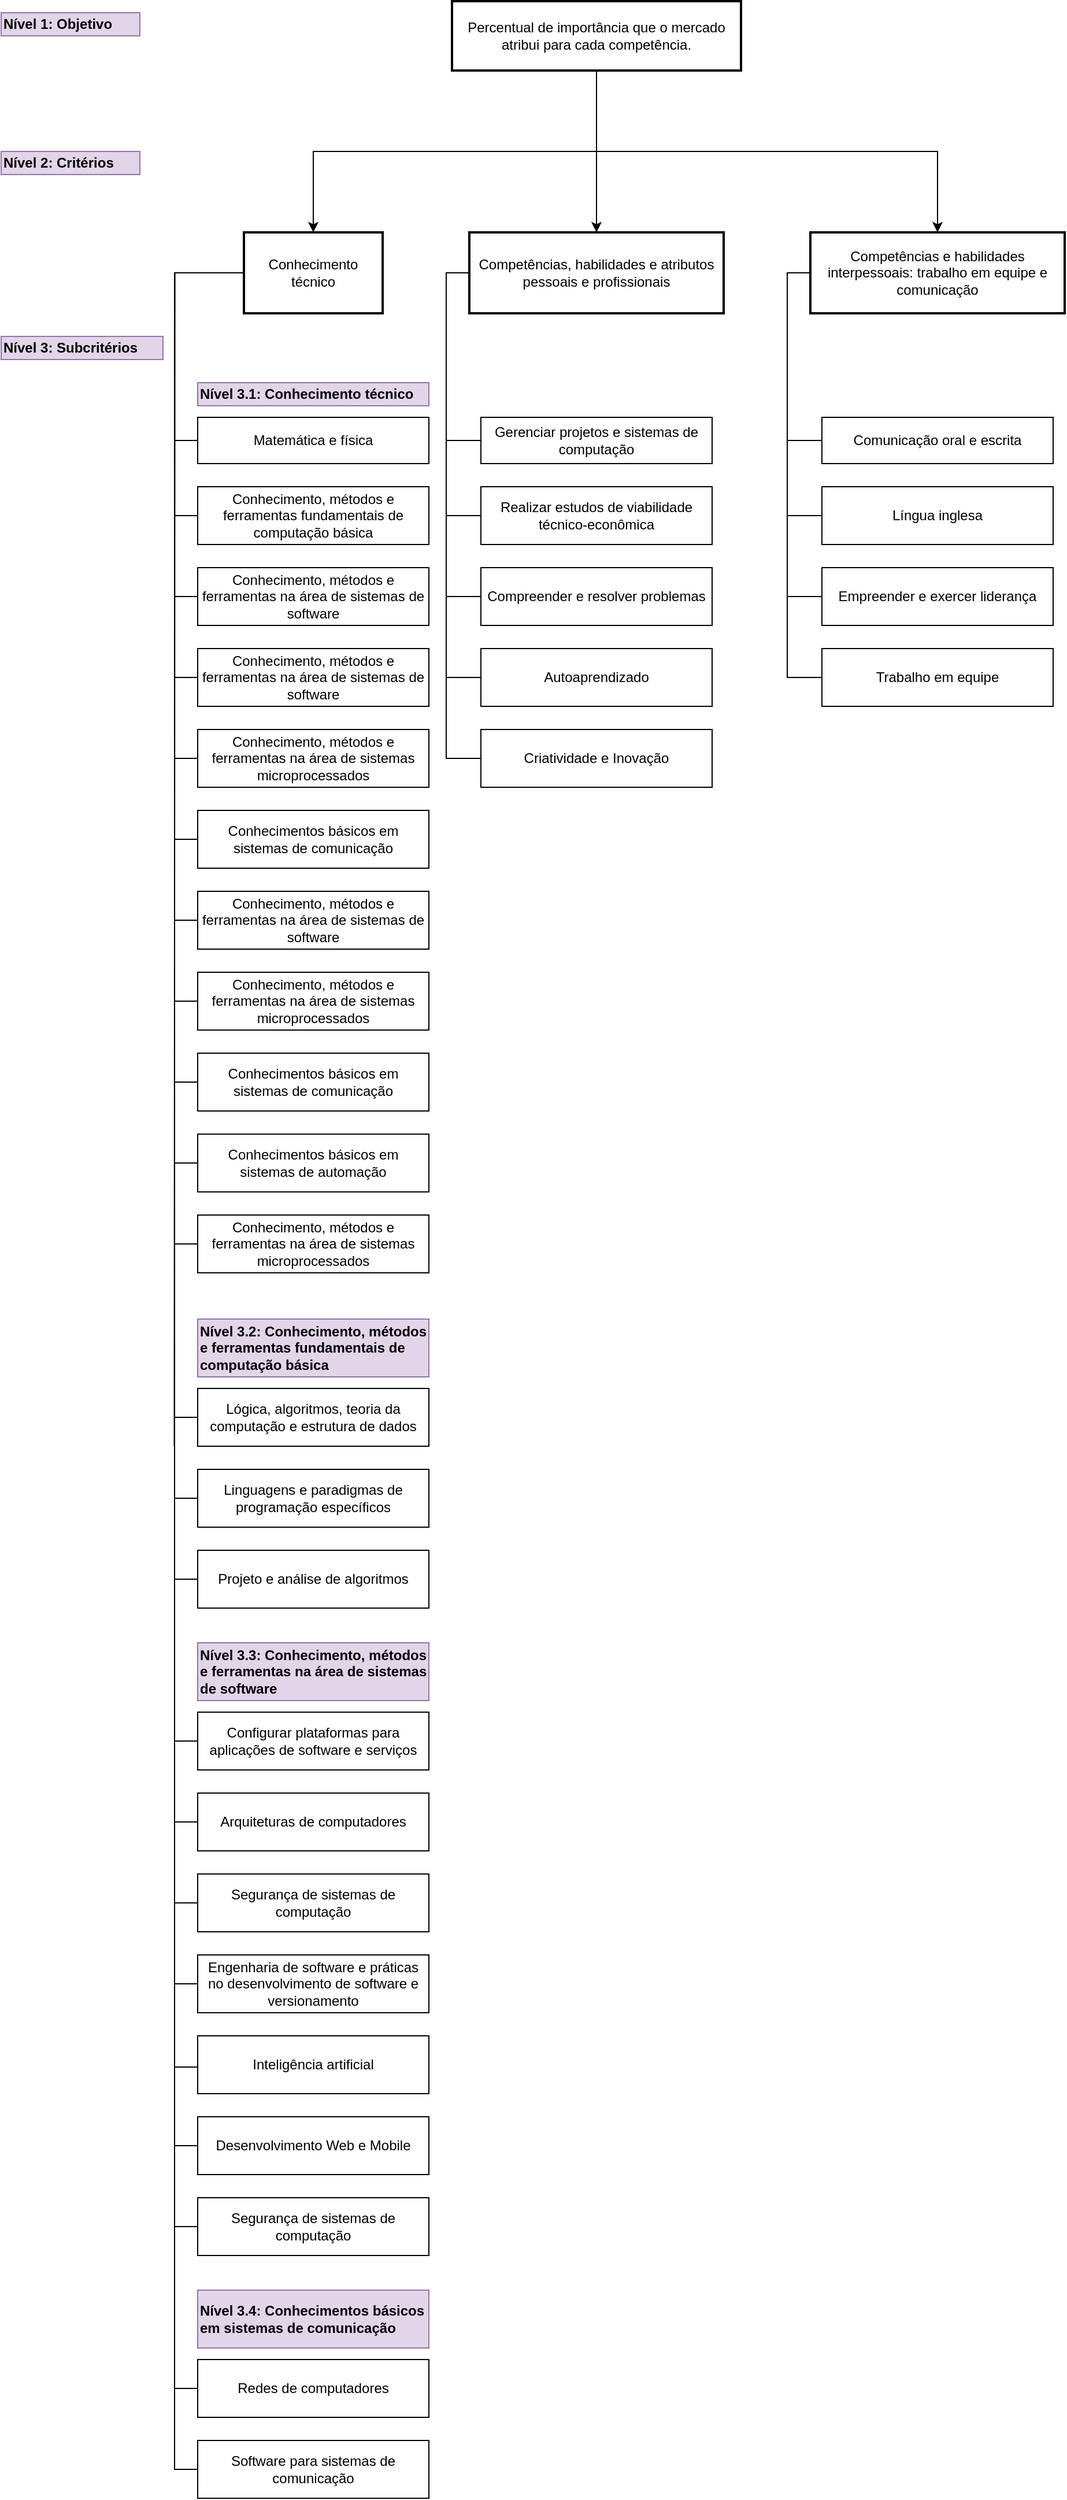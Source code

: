 <mxfile version="14.6.10" type="device"><diagram id="WIK_pi5l2lbsksL-he-0" name="Page-1"><mxGraphModel dx="1718" dy="449" grid="1" gridSize="10" guides="1" tooltips="1" connect="1" arrows="1" fold="1" page="1" pageScale="1" pageWidth="850" pageHeight="1100" math="0" shadow="0"><root><mxCell id="0"/><mxCell id="1" parent="0"/><mxCell id="b6msGVyFefvdWLjESF5I-11" style="edgeStyle=orthogonalEdgeStyle;rounded=0;orthogonalLoop=1;jettySize=auto;html=1;exitX=0.5;exitY=1;exitDx=0;exitDy=0;entryX=0.5;entryY=0;entryDx=0;entryDy=0;" parent="1" source="b6msGVyFefvdWLjESF5I-1" target="b6msGVyFefvdWLjESF5I-7" edge="1"><mxGeometry relative="1" as="geometry"/></mxCell><mxCell id="b6msGVyFefvdWLjESF5I-13" style="edgeStyle=orthogonalEdgeStyle;curved=1;orthogonalLoop=1;jettySize=auto;html=1;exitX=0.5;exitY=1;exitDx=0;exitDy=0;entryX=0.5;entryY=0;entryDx=0;entryDy=0;strokeColor=#000000;" parent="1" source="b6msGVyFefvdWLjESF5I-1" target="b6msGVyFefvdWLjESF5I-8" edge="1"><mxGeometry relative="1" as="geometry"/></mxCell><mxCell id="b6msGVyFefvdWLjESF5I-14" style="edgeStyle=orthogonalEdgeStyle;orthogonalLoop=1;jettySize=auto;html=1;exitX=0.5;exitY=1;exitDx=0;exitDy=0;strokeColor=#000000;rounded=0;" parent="1" source="b6msGVyFefvdWLjESF5I-1" target="b6msGVyFefvdWLjESF5I-9" edge="1"><mxGeometry relative="1" as="geometry"/></mxCell><mxCell id="b6msGVyFefvdWLjESF5I-1" value="Percentual de importância que o mercado atribui para cada competência." style="rounded=0;whiteSpace=wrap;html=1;glass=0;sketch=0;strokeWidth=2;" parent="1" vertex="1"><mxGeometry x="-430" y="30" width="250" height="60" as="geometry"/></mxCell><mxCell id="b6msGVyFefvdWLjESF5I-3" value="Nível 1: Objetivo" style="text;html=1;strokeColor=#9673a6;fillColor=#e1d5e7;align=left;verticalAlign=middle;whiteSpace=wrap;rounded=0;fontStyle=1" parent="1" vertex="1"><mxGeometry x="-820" y="40" width="120" height="20" as="geometry"/></mxCell><mxCell id="b6msGVyFefvdWLjESF5I-6" value="Nível 2: Critérios" style="text;html=1;strokeColor=#9673a6;fillColor=#e1d5e7;align=left;verticalAlign=middle;whiteSpace=wrap;rounded=0;fontStyle=1" parent="1" vertex="1"><mxGeometry x="-820" y="160" width="120" height="20" as="geometry"/></mxCell><mxCell id="b6msGVyFefvdWLjESF5I-21" style="edgeStyle=orthogonalEdgeStyle;rounded=0;orthogonalLoop=1;jettySize=auto;html=1;exitX=0;exitY=0.5;exitDx=0;exitDy=0;entryX=0;entryY=0.5;entryDx=0;entryDy=0;strokeColor=#000000;endArrow=none;endFill=0;" parent="1" source="b6msGVyFefvdWLjESF5I-7" target="b6msGVyFefvdWLjESF5I-17" edge="1"><mxGeometry relative="1" as="geometry"><Array as="points"><mxPoint x="-670" y="265"/><mxPoint x="-670" y="475"/></Array></mxGeometry></mxCell><mxCell id="b6msGVyFefvdWLjESF5I-22" style="edgeStyle=orthogonalEdgeStyle;rounded=0;orthogonalLoop=1;jettySize=auto;html=1;exitX=0;exitY=0.5;exitDx=0;exitDy=0;entryX=0;entryY=0.5;entryDx=0;entryDy=0;endArrow=none;endFill=0;strokeColor=#000000;" parent="1" source="b6msGVyFefvdWLjESF5I-7" target="b6msGVyFefvdWLjESF5I-18" edge="1"><mxGeometry relative="1" as="geometry"><Array as="points"><mxPoint x="-670" y="265"/><mxPoint x="-670" y="545"/></Array></mxGeometry></mxCell><mxCell id="b6msGVyFefvdWLjESF5I-24" style="edgeStyle=orthogonalEdgeStyle;rounded=0;orthogonalLoop=1;jettySize=auto;html=1;exitX=0;exitY=0.5;exitDx=0;exitDy=0;entryX=0;entryY=0.5;entryDx=0;entryDy=0;endArrow=none;endFill=0;strokeColor=#000000;" parent="1" source="b6msGVyFefvdWLjESF5I-7" target="b6msGVyFefvdWLjESF5I-19" edge="1"><mxGeometry relative="1" as="geometry"><Array as="points"><mxPoint x="-670" y="265"/><mxPoint x="-670" y="615"/></Array></mxGeometry></mxCell><mxCell id="b6msGVyFefvdWLjESF5I-25" style="edgeStyle=orthogonalEdgeStyle;rounded=0;orthogonalLoop=1;jettySize=auto;html=1;exitX=0;exitY=0.5;exitDx=0;exitDy=0;entryX=0;entryY=0.5;entryDx=0;entryDy=0;endArrow=none;endFill=0;strokeColor=#000000;" parent="1" source="b6msGVyFefvdWLjESF5I-7" target="b6msGVyFefvdWLjESF5I-16" edge="1"><mxGeometry relative="1" as="geometry"><Array as="points"><mxPoint x="-670" y="265"/><mxPoint x="-670" y="410"/></Array></mxGeometry></mxCell><mxCell id="b6msGVyFefvdWLjESF5I-36" style="edgeStyle=orthogonalEdgeStyle;rounded=0;orthogonalLoop=1;jettySize=auto;html=1;exitX=0;exitY=0.5;exitDx=0;exitDy=0;entryX=0;entryY=0.5;entryDx=0;entryDy=0;endArrow=none;endFill=0;strokeColor=#000000;" parent="1" source="b6msGVyFefvdWLjESF5I-7" target="b6msGVyFefvdWLjESF5I-26" edge="1"><mxGeometry relative="1" as="geometry"><Array as="points"><mxPoint x="-670" y="265"/><mxPoint x="-670" y="685"/></Array></mxGeometry></mxCell><mxCell id="sWxNkreRCJfTCMJYLFrP-16" style="edgeStyle=orthogonalEdgeStyle;rounded=0;orthogonalLoop=1;jettySize=auto;html=1;exitX=0;exitY=0.5;exitDx=0;exitDy=0;endArrow=none;endFill=0;" parent="1" source="b6msGVyFefvdWLjESF5I-7" edge="1"><mxGeometry relative="1" as="geometry"><mxPoint x="-670.233" y="1280" as="targetPoint"/></mxGeometry></mxCell><mxCell id="sWxNkreRCJfTCMJYLFrP-17" style="edgeStyle=orthogonalEdgeStyle;rounded=0;orthogonalLoop=1;jettySize=auto;html=1;exitX=0;exitY=0.5;exitDx=0;exitDy=0;entryX=0;entryY=0.5;entryDx=0;entryDy=0;endArrow=none;endFill=0;" parent="1" source="b6msGVyFefvdWLjESF5I-7" target="sWxNkreRCJfTCMJYLFrP-4" edge="1"><mxGeometry relative="1" as="geometry"><Array as="points"><mxPoint x="-670" y="265"/><mxPoint x="-670" y="1535"/></Array></mxGeometry></mxCell><mxCell id="sWxNkreRCJfTCMJYLFrP-19" style="edgeStyle=orthogonalEdgeStyle;rounded=0;orthogonalLoop=1;jettySize=auto;html=1;exitX=0;exitY=0.5;exitDx=0;exitDy=0;entryX=0;entryY=0.5;entryDx=0;entryDy=0;endArrow=none;endFill=0;" parent="1" source="b6msGVyFefvdWLjESF5I-7" target="sWxNkreRCJfTCMJYLFrP-7" edge="1"><mxGeometry relative="1" as="geometry"><Array as="points"><mxPoint x="-670" y="265"/><mxPoint x="-670" y="1675"/></Array></mxGeometry></mxCell><mxCell id="sWxNkreRCJfTCMJYLFrP-21" style="edgeStyle=orthogonalEdgeStyle;rounded=0;orthogonalLoop=1;jettySize=auto;html=1;exitX=0;exitY=0.5;exitDx=0;exitDy=0;entryX=0.005;entryY=0.539;entryDx=0;entryDy=0;entryPerimeter=0;endArrow=none;endFill=0;" parent="1" source="b6msGVyFefvdWLjESF5I-7" target="sWxNkreRCJfTCMJYLFrP-9" edge="1"><mxGeometry relative="1" as="geometry"><Array as="points"><mxPoint x="-670" y="265"/><mxPoint x="-670" y="1817"/></Array></mxGeometry></mxCell><mxCell id="sWxNkreRCJfTCMJYLFrP-23" style="edgeStyle=orthogonalEdgeStyle;rounded=0;orthogonalLoop=1;jettySize=auto;html=1;exitX=0;exitY=0.5;exitDx=0;exitDy=0;entryX=0;entryY=0.5;entryDx=0;entryDy=0;endArrow=none;endFill=0;" parent="1" source="b6msGVyFefvdWLjESF5I-7" target="sWxNkreRCJfTCMJYLFrP-11" edge="1"><mxGeometry relative="1" as="geometry"><Array as="points"><mxPoint x="-670" y="265"/><mxPoint x="-670" y="1955"/></Array></mxGeometry></mxCell><mxCell id="b6msGVyFefvdWLjESF5I-7" value="Conhecimento técnico" style="rounded=0;whiteSpace=wrap;html=1;glass=0;sketch=0;strokeWidth=2;" parent="1" vertex="1"><mxGeometry x="-610" y="230" width="120" height="70" as="geometry"/></mxCell><mxCell id="sWxNkreRCJfTCMJYLFrP-32" style="edgeStyle=orthogonalEdgeStyle;rounded=0;orthogonalLoop=1;jettySize=auto;html=1;exitX=0;exitY=0.5;exitDx=0;exitDy=0;entryX=0;entryY=0.5;entryDx=0;entryDy=0;endArrow=none;endFill=0;" parent="1" source="b6msGVyFefvdWLjESF5I-8" target="sWxNkreRCJfTCMJYLFrP-28" edge="1"><mxGeometry relative="1" as="geometry"/></mxCell><mxCell id="sWxNkreRCJfTCMJYLFrP-33" style="edgeStyle=orthogonalEdgeStyle;rounded=0;orthogonalLoop=1;jettySize=auto;html=1;exitX=0;exitY=0.5;exitDx=0;exitDy=0;entryX=0;entryY=0.5;entryDx=0;entryDy=0;endArrow=none;endFill=0;" parent="1" source="b6msGVyFefvdWLjESF5I-8" target="sWxNkreRCJfTCMJYLFrP-27" edge="1"><mxGeometry relative="1" as="geometry"/></mxCell><mxCell id="sWxNkreRCJfTCMJYLFrP-34" style="edgeStyle=orthogonalEdgeStyle;rounded=0;orthogonalLoop=1;jettySize=auto;html=1;exitX=0;exitY=0.5;exitDx=0;exitDy=0;entryX=0;entryY=0.5;entryDx=0;entryDy=0;endArrow=none;endFill=0;" parent="1" source="b6msGVyFefvdWLjESF5I-8" target="sWxNkreRCJfTCMJYLFrP-29" edge="1"><mxGeometry relative="1" as="geometry"/></mxCell><mxCell id="sWxNkreRCJfTCMJYLFrP-36" style="edgeStyle=orthogonalEdgeStyle;rounded=0;orthogonalLoop=1;jettySize=auto;html=1;exitX=0;exitY=0.5;exitDx=0;exitDy=0;entryX=0;entryY=0.5;entryDx=0;entryDy=0;endArrow=none;endFill=0;" parent="1" source="b6msGVyFefvdWLjESF5I-8" target="sWxNkreRCJfTCMJYLFrP-31" edge="1"><mxGeometry relative="1" as="geometry"/></mxCell><mxCell id="b6msGVyFefvdWLjESF5I-8" value="Competências, habilidades e atributos pessoais e profissionais" style="rounded=0;whiteSpace=wrap;html=1;glass=0;sketch=0;strokeWidth=2;" parent="1" vertex="1"><mxGeometry x="-415" y="230" width="220" height="70" as="geometry"/></mxCell><mxCell id="sWxNkreRCJfTCMJYLFrP-44" style="edgeStyle=orthogonalEdgeStyle;rounded=0;orthogonalLoop=1;jettySize=auto;html=1;exitX=0;exitY=0.5;exitDx=0;exitDy=0;entryX=0;entryY=0.5;entryDx=0;entryDy=0;endArrow=none;endFill=0;" parent="1" source="b6msGVyFefvdWLjESF5I-9" target="sWxNkreRCJfTCMJYLFrP-39" edge="1"><mxGeometry relative="1" as="geometry"/></mxCell><mxCell id="b6msGVyFefvdWLjESF5I-9" value="Competências e habilidades interpessoais: trabalho em equipe e comunicação" style="rounded=0;whiteSpace=wrap;html=1;glass=0;sketch=0;strokeWidth=2;" parent="1" vertex="1"><mxGeometry x="-120" y="230" width="220" height="70" as="geometry"/></mxCell><mxCell id="b6msGVyFefvdWLjESF5I-15" value="Nível 3: Subcritérios" style="text;html=1;strokeColor=#9673a6;fillColor=#e1d5e7;align=left;verticalAlign=middle;whiteSpace=wrap;rounded=0;fontStyle=1" parent="1" vertex="1"><mxGeometry x="-820" y="320" width="140" height="20" as="geometry"/></mxCell><mxCell id="b6msGVyFefvdWLjESF5I-16" value="Matemática e física" style="rounded=0;whiteSpace=wrap;html=1;glass=0;sketch=0;strokeWidth=1;" parent="1" vertex="1"><mxGeometry x="-650" y="390" width="200" height="40" as="geometry"/></mxCell><mxCell id="b6msGVyFefvdWLjESF5I-17" value="Conhecimento, métodos e ferramentas fundamentais de computação básica" style="rounded=0;whiteSpace=wrap;html=1;glass=0;sketch=0;strokeWidth=1;" parent="1" vertex="1"><mxGeometry x="-650" y="450" width="200" height="50" as="geometry"/></mxCell><mxCell id="b6msGVyFefvdWLjESF5I-18" value="Conhecimento, métodos e ferramentas na área de sistemas de software" style="rounded=0;whiteSpace=wrap;html=1;glass=0;sketch=0;strokeWidth=1;" parent="1" vertex="1"><mxGeometry x="-650" y="520" width="200" height="50" as="geometry"/></mxCell><mxCell id="b6msGVyFefvdWLjESF5I-19" value="Conhecimento, métodos e ferramentas na área de sistemas de software" style="rounded=0;whiteSpace=wrap;html=1;glass=0;sketch=0;strokeWidth=1;" parent="1" vertex="1"><mxGeometry x="-650" y="590" width="200" height="50" as="geometry"/></mxCell><mxCell id="b6msGVyFefvdWLjESF5I-26" value="Conhecimento, métodos e ferramentas na área de sistemas microprocessados" style="rounded=0;whiteSpace=wrap;html=1;glass=0;sketch=0;strokeWidth=1;" parent="1" vertex="1"><mxGeometry x="-650" y="660" width="200" height="50" as="geometry"/></mxCell><mxCell id="b6msGVyFefvdWLjESF5I-37" style="edgeStyle=orthogonalEdgeStyle;rounded=0;orthogonalLoop=1;jettySize=auto;html=1;exitX=0;exitY=0.5;exitDx=0;exitDy=0;endArrow=none;endFill=0;strokeColor=#000000;entryX=0;entryY=0.5;entryDx=0;entryDy=0;" parent="1" source="b6msGVyFefvdWLjESF5I-27" target="b6msGVyFefvdWLjESF5I-7" edge="1"><mxGeometry relative="1" as="geometry"><mxPoint x="-640" y="260" as="targetPoint"/><Array as="points"><mxPoint x="-670" y="755"/><mxPoint x="-670" y="265"/></Array></mxGeometry></mxCell><mxCell id="b6msGVyFefvdWLjESF5I-27" value="Conhecimentos básicos em sistemas de comunicação" style="rounded=0;whiteSpace=wrap;html=1;glass=0;sketch=0;strokeWidth=1;" parent="1" vertex="1"><mxGeometry x="-650" y="730" width="200" height="50" as="geometry"/></mxCell><mxCell id="b6msGVyFefvdWLjESF5I-38" style="edgeStyle=orthogonalEdgeStyle;rounded=0;orthogonalLoop=1;jettySize=auto;html=1;exitX=0;exitY=0.5;exitDx=0;exitDy=0;endArrow=none;endFill=0;strokeColor=#000000;entryX=0;entryY=0.5;entryDx=0;entryDy=0;" parent="1" source="b6msGVyFefvdWLjESF5I-28" target="b6msGVyFefvdWLjESF5I-7" edge="1"><mxGeometry relative="1" as="geometry"><mxPoint x="-670" y="240" as="targetPoint"/><Array as="points"><mxPoint x="-670" y="825"/><mxPoint x="-670" y="265"/></Array></mxGeometry></mxCell><mxCell id="b6msGVyFefvdWLjESF5I-28" value="Conhecimento, métodos e ferramentas na área de sistemas de software" style="rounded=0;whiteSpace=wrap;html=1;glass=0;sketch=0;strokeWidth=1;" parent="1" vertex="1"><mxGeometry x="-650" y="800" width="200" height="50" as="geometry"/></mxCell><mxCell id="b6msGVyFefvdWLjESF5I-39" style="edgeStyle=orthogonalEdgeStyle;rounded=0;orthogonalLoop=1;jettySize=auto;html=1;exitX=0;exitY=0.5;exitDx=0;exitDy=0;endArrow=none;endFill=0;strokeColor=#000000;entryX=0;entryY=0.5;entryDx=0;entryDy=0;" parent="1" source="b6msGVyFefvdWLjESF5I-30" target="b6msGVyFefvdWLjESF5I-7" edge="1"><mxGeometry relative="1" as="geometry"><mxPoint x="-670" y="240" as="targetPoint"/></mxGeometry></mxCell><mxCell id="b6msGVyFefvdWLjESF5I-30" value="Conhecimento, métodos e ferramentas na área de sistemas microprocessados" style="rounded=0;whiteSpace=wrap;html=1;glass=0;sketch=0;strokeWidth=1;" parent="1" vertex="1"><mxGeometry x="-650" y="870" width="200" height="50" as="geometry"/></mxCell><mxCell id="b6msGVyFefvdWLjESF5I-40" style="edgeStyle=orthogonalEdgeStyle;rounded=0;orthogonalLoop=1;jettySize=auto;html=1;exitX=0;exitY=0.5;exitDx=0;exitDy=0;endArrow=none;endFill=0;strokeColor=#000000;entryX=0;entryY=0.5;entryDx=0;entryDy=0;" parent="1" source="b6msGVyFefvdWLjESF5I-31" target="b6msGVyFefvdWLjESF5I-7" edge="1"><mxGeometry relative="1" as="geometry"><mxPoint x="-670" y="240" as="targetPoint"/></mxGeometry></mxCell><mxCell id="b6msGVyFefvdWLjESF5I-31" value="&lt;div&gt;Conhecimentos básicos em sistemas de comunicação&lt;/div&gt;" style="rounded=0;whiteSpace=wrap;html=1;glass=0;sketch=0;strokeWidth=1;" parent="1" vertex="1"><mxGeometry x="-650" y="940" width="200" height="50" as="geometry"/></mxCell><mxCell id="b6msGVyFefvdWLjESF5I-41" style="edgeStyle=orthogonalEdgeStyle;rounded=0;orthogonalLoop=1;jettySize=auto;html=1;exitX=0;exitY=0.5;exitDx=0;exitDy=0;endArrow=none;endFill=0;strokeColor=#000000;entryX=0;entryY=0.5;entryDx=0;entryDy=0;" parent="1" source="b6msGVyFefvdWLjESF5I-32" target="b6msGVyFefvdWLjESF5I-7" edge="1"><mxGeometry relative="1" as="geometry"><mxPoint x="-670" y="240" as="targetPoint"/><Array as="points"><mxPoint x="-670" y="1035"/><mxPoint x="-670" y="265"/></Array></mxGeometry></mxCell><mxCell id="b6msGVyFefvdWLjESF5I-32" value="&lt;div&gt;&lt;div&gt;Conhecimentos básicos em sistemas de automação&lt;/div&gt;&lt;/div&gt;" style="rounded=0;whiteSpace=wrap;html=1;glass=0;sketch=0;strokeWidth=1;" parent="1" vertex="1"><mxGeometry x="-650" y="1010" width="200" height="50" as="geometry"/></mxCell><mxCell id="b6msGVyFefvdWLjESF5I-42" style="edgeStyle=orthogonalEdgeStyle;rounded=0;orthogonalLoop=1;jettySize=auto;html=1;exitX=0;exitY=0.5;exitDx=0;exitDy=0;endArrow=none;endFill=0;strokeColor=#000000;entryX=0;entryY=0.5;entryDx=0;entryDy=0;" parent="1" source="b6msGVyFefvdWLjESF5I-33" target="b6msGVyFefvdWLjESF5I-7" edge="1"><mxGeometry relative="1" as="geometry"><mxPoint x="-670" y="240" as="targetPoint"/><Array as="points"><mxPoint x="-670" y="1105"/><mxPoint x="-670" y="265"/></Array></mxGeometry></mxCell><mxCell id="b6msGVyFefvdWLjESF5I-33" value="&lt;div&gt;&lt;div&gt;Conhecimento, métodos e ferramentas na área de sistemas microprocessados&lt;/div&gt;&lt;/div&gt;" style="rounded=0;whiteSpace=wrap;html=1;glass=0;sketch=0;strokeWidth=1;" parent="1" vertex="1"><mxGeometry x="-650" y="1080" width="200" height="50" as="geometry"/></mxCell><mxCell id="sWxNkreRCJfTCMJYLFrP-1" style="edgeStyle=orthogonalEdgeStyle;rounded=0;orthogonalLoop=1;jettySize=auto;html=1;exitX=0;exitY=0.5;exitDx=0;exitDy=0;entryX=0;entryY=0.5;entryDx=0;entryDy=0;endArrow=none;endFill=0;" parent="1" source="b6msGVyFefvdWLjESF5I-34" target="b6msGVyFefvdWLjESF5I-7" edge="1"><mxGeometry relative="1" as="geometry"/></mxCell><mxCell id="b6msGVyFefvdWLjESF5I-34" value="&lt;div&gt;&lt;div&gt;Lógica, algoritmos, teoria da computação e estrutura de dados&lt;/div&gt;&lt;/div&gt;" style="rounded=0;whiteSpace=wrap;html=1;glass=0;sketch=0;strokeWidth=1;" parent="1" vertex="1"><mxGeometry x="-650" y="1230" width="200" height="50" as="geometry"/></mxCell><mxCell id="b6msGVyFefvdWLjESF5I-45" style="edgeStyle=orthogonalEdgeStyle;rounded=0;orthogonalLoop=1;jettySize=auto;html=1;exitX=0;exitY=0.5;exitDx=0;exitDy=0;endArrow=none;endFill=0;strokeColor=#000000;entryX=0;entryY=0.5;entryDx=0;entryDy=0;" parent="1" source="b6msGVyFefvdWLjESF5I-35" target="b6msGVyFefvdWLjESF5I-7" edge="1"><mxGeometry relative="1" as="geometry"><mxPoint x="-630" y="250" as="targetPoint"/><Array as="points"><mxPoint x="-670" y="1325"/><mxPoint x="-670" y="265"/></Array></mxGeometry></mxCell><mxCell id="b6msGVyFefvdWLjESF5I-35" value="&lt;div&gt;&lt;div&gt;Linguagens e paradigmas de programação específicos&lt;/div&gt;&lt;/div&gt;" style="rounded=0;whiteSpace=wrap;html=1;glass=0;sketch=0;strokeWidth=1;" parent="1" vertex="1"><mxGeometry x="-650" y="1300" width="200" height="50" as="geometry"/></mxCell><mxCell id="b6msGVyFefvdWLjESF5I-43" value="Nível 3.1: Conhecimento técnico" style="text;html=1;strokeColor=#9673a6;fillColor=#e1d5e7;align=left;verticalAlign=middle;whiteSpace=wrap;rounded=0;fontStyle=1" parent="1" vertex="1"><mxGeometry x="-650" y="360" width="200" height="20" as="geometry"/></mxCell><mxCell id="b6msGVyFefvdWLjESF5I-44" value="Nível 3.2:&amp;nbsp;&lt;span&gt;Conhecimento, métodos e ferramentas fundamentais de computação básica&lt;br&gt;&lt;/span&gt;" style="text;html=1;strokeColor=#9673a6;fillColor=#e1d5e7;align=left;verticalAlign=middle;whiteSpace=wrap;rounded=0;fontStyle=1" parent="1" vertex="1"><mxGeometry x="-650" y="1170" width="200" height="50" as="geometry"/></mxCell><mxCell id="sWxNkreRCJfTCMJYLFrP-2" value="&lt;div&gt;&lt;div&gt;Projeto e análise de algoritmos&lt;/div&gt;&lt;/div&gt;" style="rounded=0;whiteSpace=wrap;html=1;glass=0;sketch=0;strokeWidth=1;" parent="1" vertex="1"><mxGeometry x="-650" y="1370" width="200" height="50" as="geometry"/></mxCell><mxCell id="sWxNkreRCJfTCMJYLFrP-3" style="edgeStyle=orthogonalEdgeStyle;rounded=0;orthogonalLoop=1;jettySize=auto;html=1;exitX=0;exitY=0.5;exitDx=0;exitDy=0;endArrow=none;endFill=0;strokeColor=#000000;entryX=0;entryY=0.5;entryDx=0;entryDy=0;" parent="1" source="sWxNkreRCJfTCMJYLFrP-2" target="b6msGVyFefvdWLjESF5I-7" edge="1"><mxGeometry relative="1" as="geometry"><mxPoint x="-610.0" y="270" as="targetPoint"/><Array as="points"><mxPoint x="-670" y="1395"/><mxPoint x="-670" y="265"/></Array><mxPoint x="-650.0" y="1330" as="sourcePoint"/></mxGeometry></mxCell><mxCell id="sWxNkreRCJfTCMJYLFrP-4" value="&lt;div&gt;Configurar plataformas para aplicações de software e serviços&lt;/div&gt;" style="rounded=0;whiteSpace=wrap;html=1;glass=0;sketch=0;strokeWidth=1;" parent="1" vertex="1"><mxGeometry x="-650" y="1510" width="200" height="50" as="geometry"/></mxCell><mxCell id="sWxNkreRCJfTCMJYLFrP-5" value="Nível 3.3: Conhecimento, métodos e ferramentas na área de sistemas de software" style="text;html=1;strokeColor=#9673a6;fillColor=#e1d5e7;align=left;verticalAlign=middle;whiteSpace=wrap;rounded=0;fontStyle=1" parent="1" vertex="1"><mxGeometry x="-650" y="1450" width="200" height="50" as="geometry"/></mxCell><mxCell id="sWxNkreRCJfTCMJYLFrP-18" style="edgeStyle=orthogonalEdgeStyle;rounded=0;orthogonalLoop=1;jettySize=auto;html=1;exitX=0;exitY=0.5;exitDx=0;exitDy=0;entryX=0;entryY=0.5;entryDx=0;entryDy=0;endArrow=none;endFill=0;" parent="1" source="sWxNkreRCJfTCMJYLFrP-6" target="b6msGVyFefvdWLjESF5I-7" edge="1"><mxGeometry relative="1" as="geometry"/></mxCell><mxCell id="sWxNkreRCJfTCMJYLFrP-6" value="&lt;div&gt;Arquiteturas de computadores&lt;/div&gt;" style="rounded=0;whiteSpace=wrap;html=1;glass=0;sketch=0;strokeWidth=1;" parent="1" vertex="1"><mxGeometry x="-650" y="1580" width="200" height="50" as="geometry"/></mxCell><mxCell id="sWxNkreRCJfTCMJYLFrP-7" value="&lt;div&gt;Segurança de sistemas de computação&lt;/div&gt;" style="rounded=0;whiteSpace=wrap;html=1;glass=0;sketch=0;strokeWidth=1;" parent="1" vertex="1"><mxGeometry x="-650" y="1650" width="200" height="50" as="geometry"/></mxCell><mxCell id="sWxNkreRCJfTCMJYLFrP-20" style="edgeStyle=orthogonalEdgeStyle;rounded=0;orthogonalLoop=1;jettySize=auto;html=1;exitX=0;exitY=0.5;exitDx=0;exitDy=0;endArrow=none;endFill=0;entryX=0;entryY=0.5;entryDx=0;entryDy=0;" parent="1" source="sWxNkreRCJfTCMJYLFrP-8" target="b6msGVyFefvdWLjESF5I-7" edge="1"><mxGeometry relative="1" as="geometry"><mxPoint x="-630" y="240" as="targetPoint"/><Array as="points"><mxPoint x="-670" y="1745"/><mxPoint x="-670" y="265"/></Array></mxGeometry></mxCell><mxCell id="sWxNkreRCJfTCMJYLFrP-8" value="&lt;div&gt;Engenharia de software e práticas no desenvolvimento de software e versionamento&lt;/div&gt;" style="rounded=0;whiteSpace=wrap;html=1;glass=0;sketch=0;strokeWidth=1;" parent="1" vertex="1"><mxGeometry x="-650" y="1720" width="200" height="50" as="geometry"/></mxCell><mxCell id="sWxNkreRCJfTCMJYLFrP-9" value="&lt;div&gt;Inteligência artificial&lt;/div&gt;" style="rounded=0;whiteSpace=wrap;html=1;glass=0;sketch=0;strokeWidth=1;" parent="1" vertex="1"><mxGeometry x="-650" y="1790" width="200" height="50" as="geometry"/></mxCell><mxCell id="sWxNkreRCJfTCMJYLFrP-22" style="edgeStyle=orthogonalEdgeStyle;rounded=0;orthogonalLoop=1;jettySize=auto;html=1;exitX=0;exitY=0.5;exitDx=0;exitDy=0;entryX=0;entryY=0.5;entryDx=0;entryDy=0;endArrow=none;endFill=0;" parent="1" source="sWxNkreRCJfTCMJYLFrP-10" target="b6msGVyFefvdWLjESF5I-7" edge="1"><mxGeometry relative="1" as="geometry"/></mxCell><mxCell id="sWxNkreRCJfTCMJYLFrP-10" value="&lt;div&gt;Desenvolvimento Web e Mobile&lt;/div&gt;" style="rounded=0;whiteSpace=wrap;html=1;glass=0;sketch=0;strokeWidth=1;" parent="1" vertex="1"><mxGeometry x="-650" y="1860" width="200" height="50" as="geometry"/></mxCell><mxCell id="sWxNkreRCJfTCMJYLFrP-11" value="&lt;div&gt;Segurança de sistemas de computação&lt;/div&gt;" style="rounded=0;whiteSpace=wrap;html=1;glass=0;sketch=0;strokeWidth=1;" parent="1" vertex="1"><mxGeometry x="-650" y="1930" width="200" height="50" as="geometry"/></mxCell><mxCell id="sWxNkreRCJfTCMJYLFrP-24" style="edgeStyle=orthogonalEdgeStyle;rounded=0;orthogonalLoop=1;jettySize=auto;html=1;exitX=0;exitY=0.5;exitDx=0;exitDy=0;entryX=0;entryY=0.5;entryDx=0;entryDy=0;endArrow=none;endFill=0;" parent="1" source="sWxNkreRCJfTCMJYLFrP-12" target="b6msGVyFefvdWLjESF5I-7" edge="1"><mxGeometry relative="1" as="geometry"/></mxCell><mxCell id="sWxNkreRCJfTCMJYLFrP-12" value="&lt;div&gt;Redes de computadores&lt;/div&gt;" style="rounded=0;whiteSpace=wrap;html=1;glass=0;sketch=0;strokeWidth=1;" parent="1" vertex="1"><mxGeometry x="-650" y="2070" width="200" height="50" as="geometry"/></mxCell><mxCell id="sWxNkreRCJfTCMJYLFrP-13" value="Nível 3.4: Conhecimentos básicos em sistemas de comunicação" style="text;html=1;strokeColor=#9673a6;fillColor=#e1d5e7;align=left;verticalAlign=middle;whiteSpace=wrap;rounded=0;fontStyle=1" parent="1" vertex="1"><mxGeometry x="-650" y="2010" width="200" height="50" as="geometry"/></mxCell><mxCell id="sWxNkreRCJfTCMJYLFrP-15" style="edgeStyle=orthogonalEdgeStyle;rounded=0;orthogonalLoop=1;jettySize=auto;html=1;exitX=0;exitY=0.5;exitDx=0;exitDy=0;endArrow=none;endFill=0;entryX=0;entryY=0.5;entryDx=0;entryDy=0;" parent="1" source="sWxNkreRCJfTCMJYLFrP-14" target="b6msGVyFefvdWLjESF5I-7" edge="1"><mxGeometry relative="1" as="geometry"><mxPoint x="-640" y="240" as="targetPoint"/><Array as="points"><mxPoint x="-670" y="2165"/><mxPoint x="-670" y="265"/></Array></mxGeometry></mxCell><mxCell id="sWxNkreRCJfTCMJYLFrP-14" value="&lt;div&gt;Software para sistemas de comunicação&lt;/div&gt;" style="rounded=0;whiteSpace=wrap;html=1;glass=0;sketch=0;strokeWidth=1;" parent="1" vertex="1"><mxGeometry x="-650" y="2140" width="200" height="50" as="geometry"/></mxCell><mxCell id="sWxNkreRCJfTCMJYLFrP-27" value="Realizar estudos de viabilidade técnico-econômica" style="rounded=0;whiteSpace=wrap;html=1;glass=0;sketch=0;strokeWidth=1;" parent="1" vertex="1"><mxGeometry x="-405" y="450" width="200" height="50" as="geometry"/></mxCell><mxCell id="sWxNkreRCJfTCMJYLFrP-28" value="Gerenciar projetos e sistemas de computação" style="rounded=0;whiteSpace=wrap;html=1;glass=0;sketch=0;strokeWidth=1;" parent="1" vertex="1"><mxGeometry x="-405" y="390" width="200" height="40" as="geometry"/></mxCell><mxCell id="sWxNkreRCJfTCMJYLFrP-29" value="Compreender e resolver problemas" style="rounded=0;whiteSpace=wrap;html=1;glass=0;sketch=0;strokeWidth=1;" parent="1" vertex="1"><mxGeometry x="-405" y="520" width="200" height="50" as="geometry"/></mxCell><mxCell id="sWxNkreRCJfTCMJYLFrP-35" style="edgeStyle=orthogonalEdgeStyle;rounded=0;orthogonalLoop=1;jettySize=auto;html=1;exitX=0;exitY=0.5;exitDx=0;exitDy=0;entryX=0;entryY=0.5;entryDx=0;entryDy=0;endArrow=none;endFill=0;" parent="1" source="sWxNkreRCJfTCMJYLFrP-30" target="b6msGVyFefvdWLjESF5I-8" edge="1"><mxGeometry relative="1" as="geometry"/></mxCell><mxCell id="sWxNkreRCJfTCMJYLFrP-30" value="Autoaprendizado" style="rounded=0;whiteSpace=wrap;html=1;glass=0;sketch=0;strokeWidth=1;" parent="1" vertex="1"><mxGeometry x="-405" y="590" width="200" height="50" as="geometry"/></mxCell><mxCell id="sWxNkreRCJfTCMJYLFrP-31" value="Criatividade e Inovação" style="rounded=0;whiteSpace=wrap;html=1;glass=0;sketch=0;strokeWidth=1;" parent="1" vertex="1"><mxGeometry x="-405" y="660" width="200" height="50" as="geometry"/></mxCell><mxCell id="sWxNkreRCJfTCMJYLFrP-42" style="edgeStyle=orthogonalEdgeStyle;rounded=0;orthogonalLoop=1;jettySize=auto;html=1;exitX=0;exitY=0.5;exitDx=0;exitDy=0;entryX=0;entryY=0.5;entryDx=0;entryDy=0;endArrow=none;endFill=0;" parent="1" source="sWxNkreRCJfTCMJYLFrP-37" target="b6msGVyFefvdWLjESF5I-9" edge="1"><mxGeometry relative="1" as="geometry"/></mxCell><mxCell id="sWxNkreRCJfTCMJYLFrP-37" value="Comunicação oral e escrita" style="rounded=0;whiteSpace=wrap;html=1;glass=0;sketch=0;strokeWidth=1;" parent="1" vertex="1"><mxGeometry x="-110" y="390" width="200" height="40" as="geometry"/></mxCell><mxCell id="sWxNkreRCJfTCMJYLFrP-43" style="edgeStyle=orthogonalEdgeStyle;rounded=0;orthogonalLoop=1;jettySize=auto;html=1;exitX=0;exitY=0.5;exitDx=0;exitDy=0;entryX=0;entryY=0.5;entryDx=0;entryDy=0;endArrow=none;endFill=0;" parent="1" source="sWxNkreRCJfTCMJYLFrP-38" target="b6msGVyFefvdWLjESF5I-9" edge="1"><mxGeometry relative="1" as="geometry"/></mxCell><mxCell id="sWxNkreRCJfTCMJYLFrP-38" value="Língua inglesa" style="rounded=0;whiteSpace=wrap;html=1;glass=0;sketch=0;strokeWidth=1;" parent="1" vertex="1"><mxGeometry x="-110" y="450" width="200" height="50" as="geometry"/></mxCell><mxCell id="sWxNkreRCJfTCMJYLFrP-39" value="Empreender e exercer liderança" style="rounded=0;whiteSpace=wrap;html=1;glass=0;sketch=0;strokeWidth=1;" parent="1" vertex="1"><mxGeometry x="-110" y="520" width="200" height="50" as="geometry"/></mxCell><mxCell id="sWxNkreRCJfTCMJYLFrP-45" style="edgeStyle=orthogonalEdgeStyle;rounded=0;orthogonalLoop=1;jettySize=auto;html=1;exitX=0;exitY=0.5;exitDx=0;exitDy=0;entryX=0;entryY=0.5;entryDx=0;entryDy=0;endArrow=none;endFill=0;" parent="1" source="sWxNkreRCJfTCMJYLFrP-40" target="b6msGVyFefvdWLjESF5I-9" edge="1"><mxGeometry relative="1" as="geometry"/></mxCell><mxCell id="sWxNkreRCJfTCMJYLFrP-40" value="Trabalho em equipe" style="rounded=0;whiteSpace=wrap;html=1;glass=0;sketch=0;strokeWidth=1;" parent="1" vertex="1"><mxGeometry x="-110" y="590" width="200" height="50" as="geometry"/></mxCell></root></mxGraphModel></diagram></mxfile>